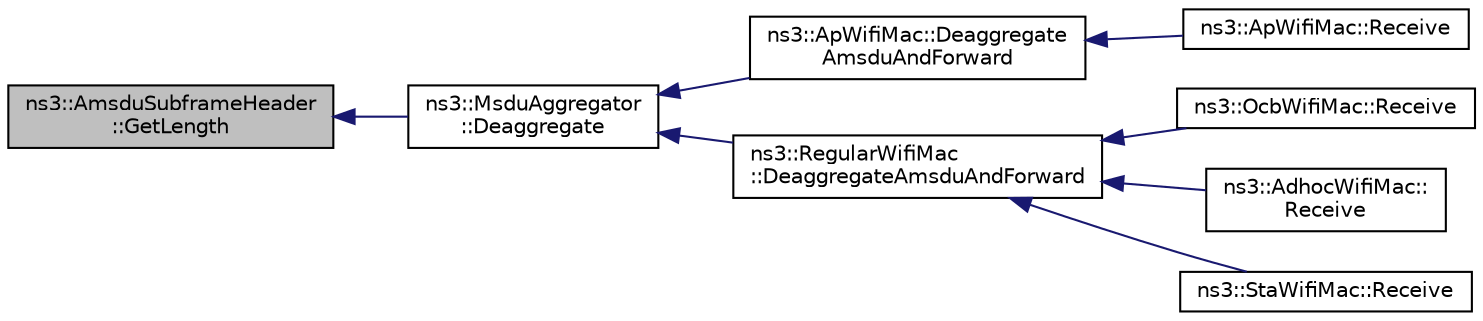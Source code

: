 digraph "ns3::AmsduSubframeHeader::GetLength"
{
  edge [fontname="Helvetica",fontsize="10",labelfontname="Helvetica",labelfontsize="10"];
  node [fontname="Helvetica",fontsize="10",shape=record];
  rankdir="LR";
  Node1 [label="ns3::AmsduSubframeHeader\l::GetLength",height=0.2,width=0.4,color="black", fillcolor="grey75", style="filled", fontcolor="black"];
  Node1 -> Node2 [dir="back",color="midnightblue",fontsize="10",style="solid"];
  Node2 [label="ns3::MsduAggregator\l::Deaggregate",height=0.2,width=0.4,color="black", fillcolor="white", style="filled",URL="$da/dc7/classns3_1_1MsduAggregator.html#a5fbab40dc4a2b4b8ff94508ca7c988fc"];
  Node2 -> Node3 [dir="back",color="midnightblue",fontsize="10",style="solid"];
  Node3 [label="ns3::ApWifiMac::Deaggregate\lAmsduAndForward",height=0.2,width=0.4,color="black", fillcolor="white", style="filled",URL="$d0/d51/classns3_1_1ApWifiMac.html#a1eb0f6a5911786e99fc0b58fd2a0e356"];
  Node3 -> Node4 [dir="back",color="midnightblue",fontsize="10",style="solid"];
  Node4 [label="ns3::ApWifiMac::Receive",height=0.2,width=0.4,color="black", fillcolor="white", style="filled",URL="$d0/d51/classns3_1_1ApWifiMac.html#ab7e832f29bf91319e3ecdf0de7d5d598"];
  Node2 -> Node5 [dir="back",color="midnightblue",fontsize="10",style="solid"];
  Node5 [label="ns3::RegularWifiMac\l::DeaggregateAmsduAndForward",height=0.2,width=0.4,color="black", fillcolor="white", style="filled",URL="$df/db9/classns3_1_1RegularWifiMac.html#a21621ca70e5d272de72d0609eb43cf15"];
  Node5 -> Node6 [dir="back",color="midnightblue",fontsize="10",style="solid"];
  Node6 [label="ns3::OcbWifiMac::Receive",height=0.2,width=0.4,color="black", fillcolor="white", style="filled",URL="$d0/dd1/classns3_1_1OcbWifiMac.html#ad025b0fd981998bf3c527a9c4a719962"];
  Node5 -> Node7 [dir="back",color="midnightblue",fontsize="10",style="solid"];
  Node7 [label="ns3::AdhocWifiMac::\lReceive",height=0.2,width=0.4,color="black", fillcolor="white", style="filled",URL="$da/dec/classns3_1_1AdhocWifiMac.html#a5abc017d64f109b0599e9cc123cbfeb8"];
  Node5 -> Node8 [dir="back",color="midnightblue",fontsize="10",style="solid"];
  Node8 [label="ns3::StaWifiMac::Receive",height=0.2,width=0.4,color="black", fillcolor="white", style="filled",URL="$de/dbf/classns3_1_1StaWifiMac.html#ac11352c9502acc4b612224fc172c28f8"];
}
